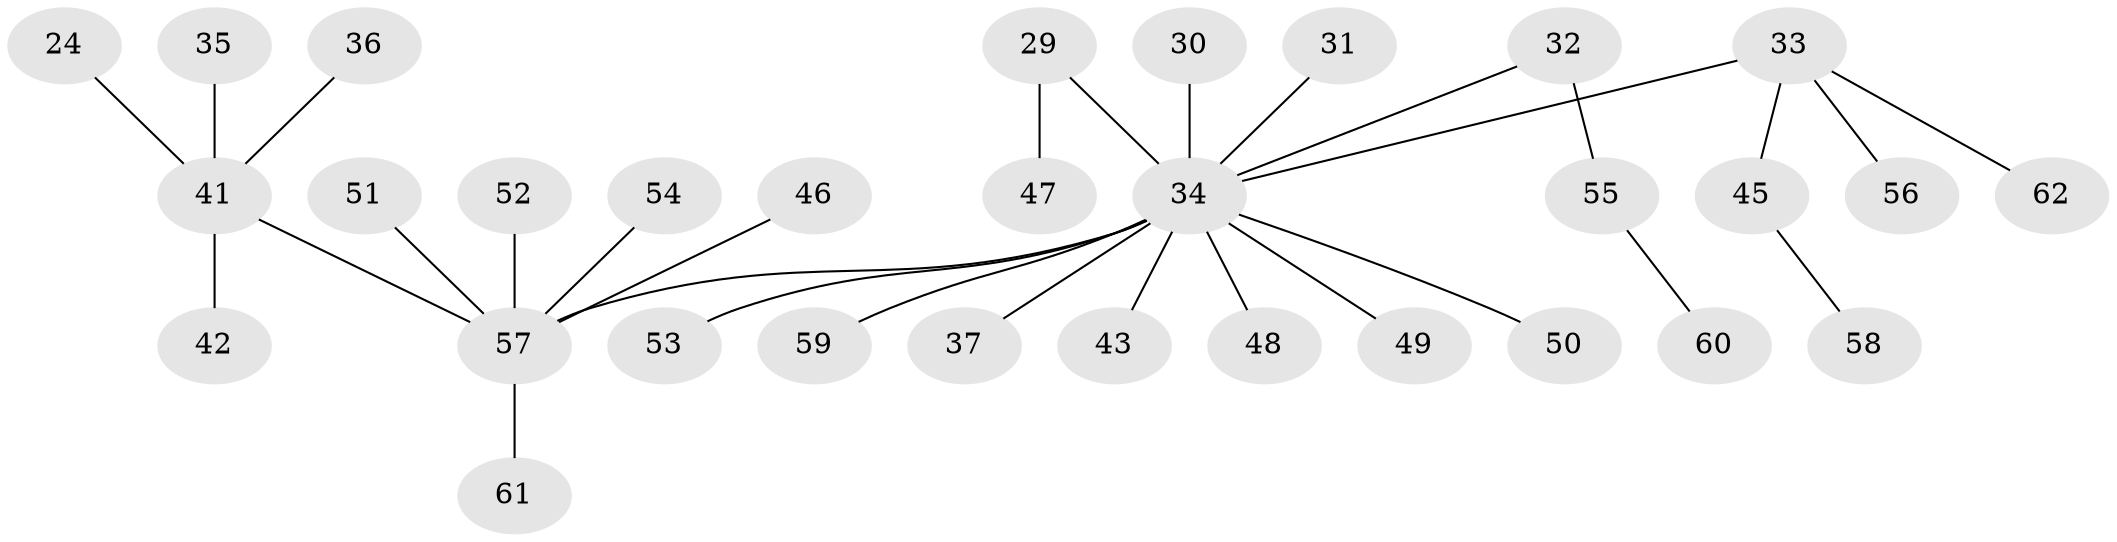 // original degree distribution, {3: 0.12903225806451613, 6: 0.06451612903225806, 4: 0.04838709677419355, 1: 0.5161290322580645, 2: 0.24193548387096775}
// Generated by graph-tools (version 1.1) at 2025/52/03/09/25 04:52:47]
// undirected, 31 vertices, 30 edges
graph export_dot {
graph [start="1"]
  node [color=gray90,style=filled];
  24;
  29;
  30;
  31;
  32 [super="+5+11"];
  33 [super="+12"];
  34 [super="+10+21+19+20+23+26+28"];
  35;
  36;
  37;
  41 [super="+8+16+18"];
  42;
  43;
  45;
  46;
  47;
  48;
  49;
  50;
  51;
  52;
  53;
  54;
  55;
  56;
  57 [super="+44"];
  58;
  59;
  60;
  61;
  62;
  24 -- 41;
  29 -- 47;
  29 -- 34;
  30 -- 34;
  31 -- 34;
  32 -- 34;
  32 -- 55;
  33 -- 45;
  33 -- 62;
  33 -- 56;
  33 -- 34;
  34 -- 48;
  34 -- 50;
  34 -- 53;
  34 -- 37;
  34 -- 59;
  34 -- 43;
  34 -- 49;
  34 -- 57;
  35 -- 41;
  36 -- 41;
  41 -- 42;
  41 -- 57;
  45 -- 58;
  46 -- 57;
  51 -- 57;
  52 -- 57;
  54 -- 57;
  55 -- 60;
  57 -- 61;
}
